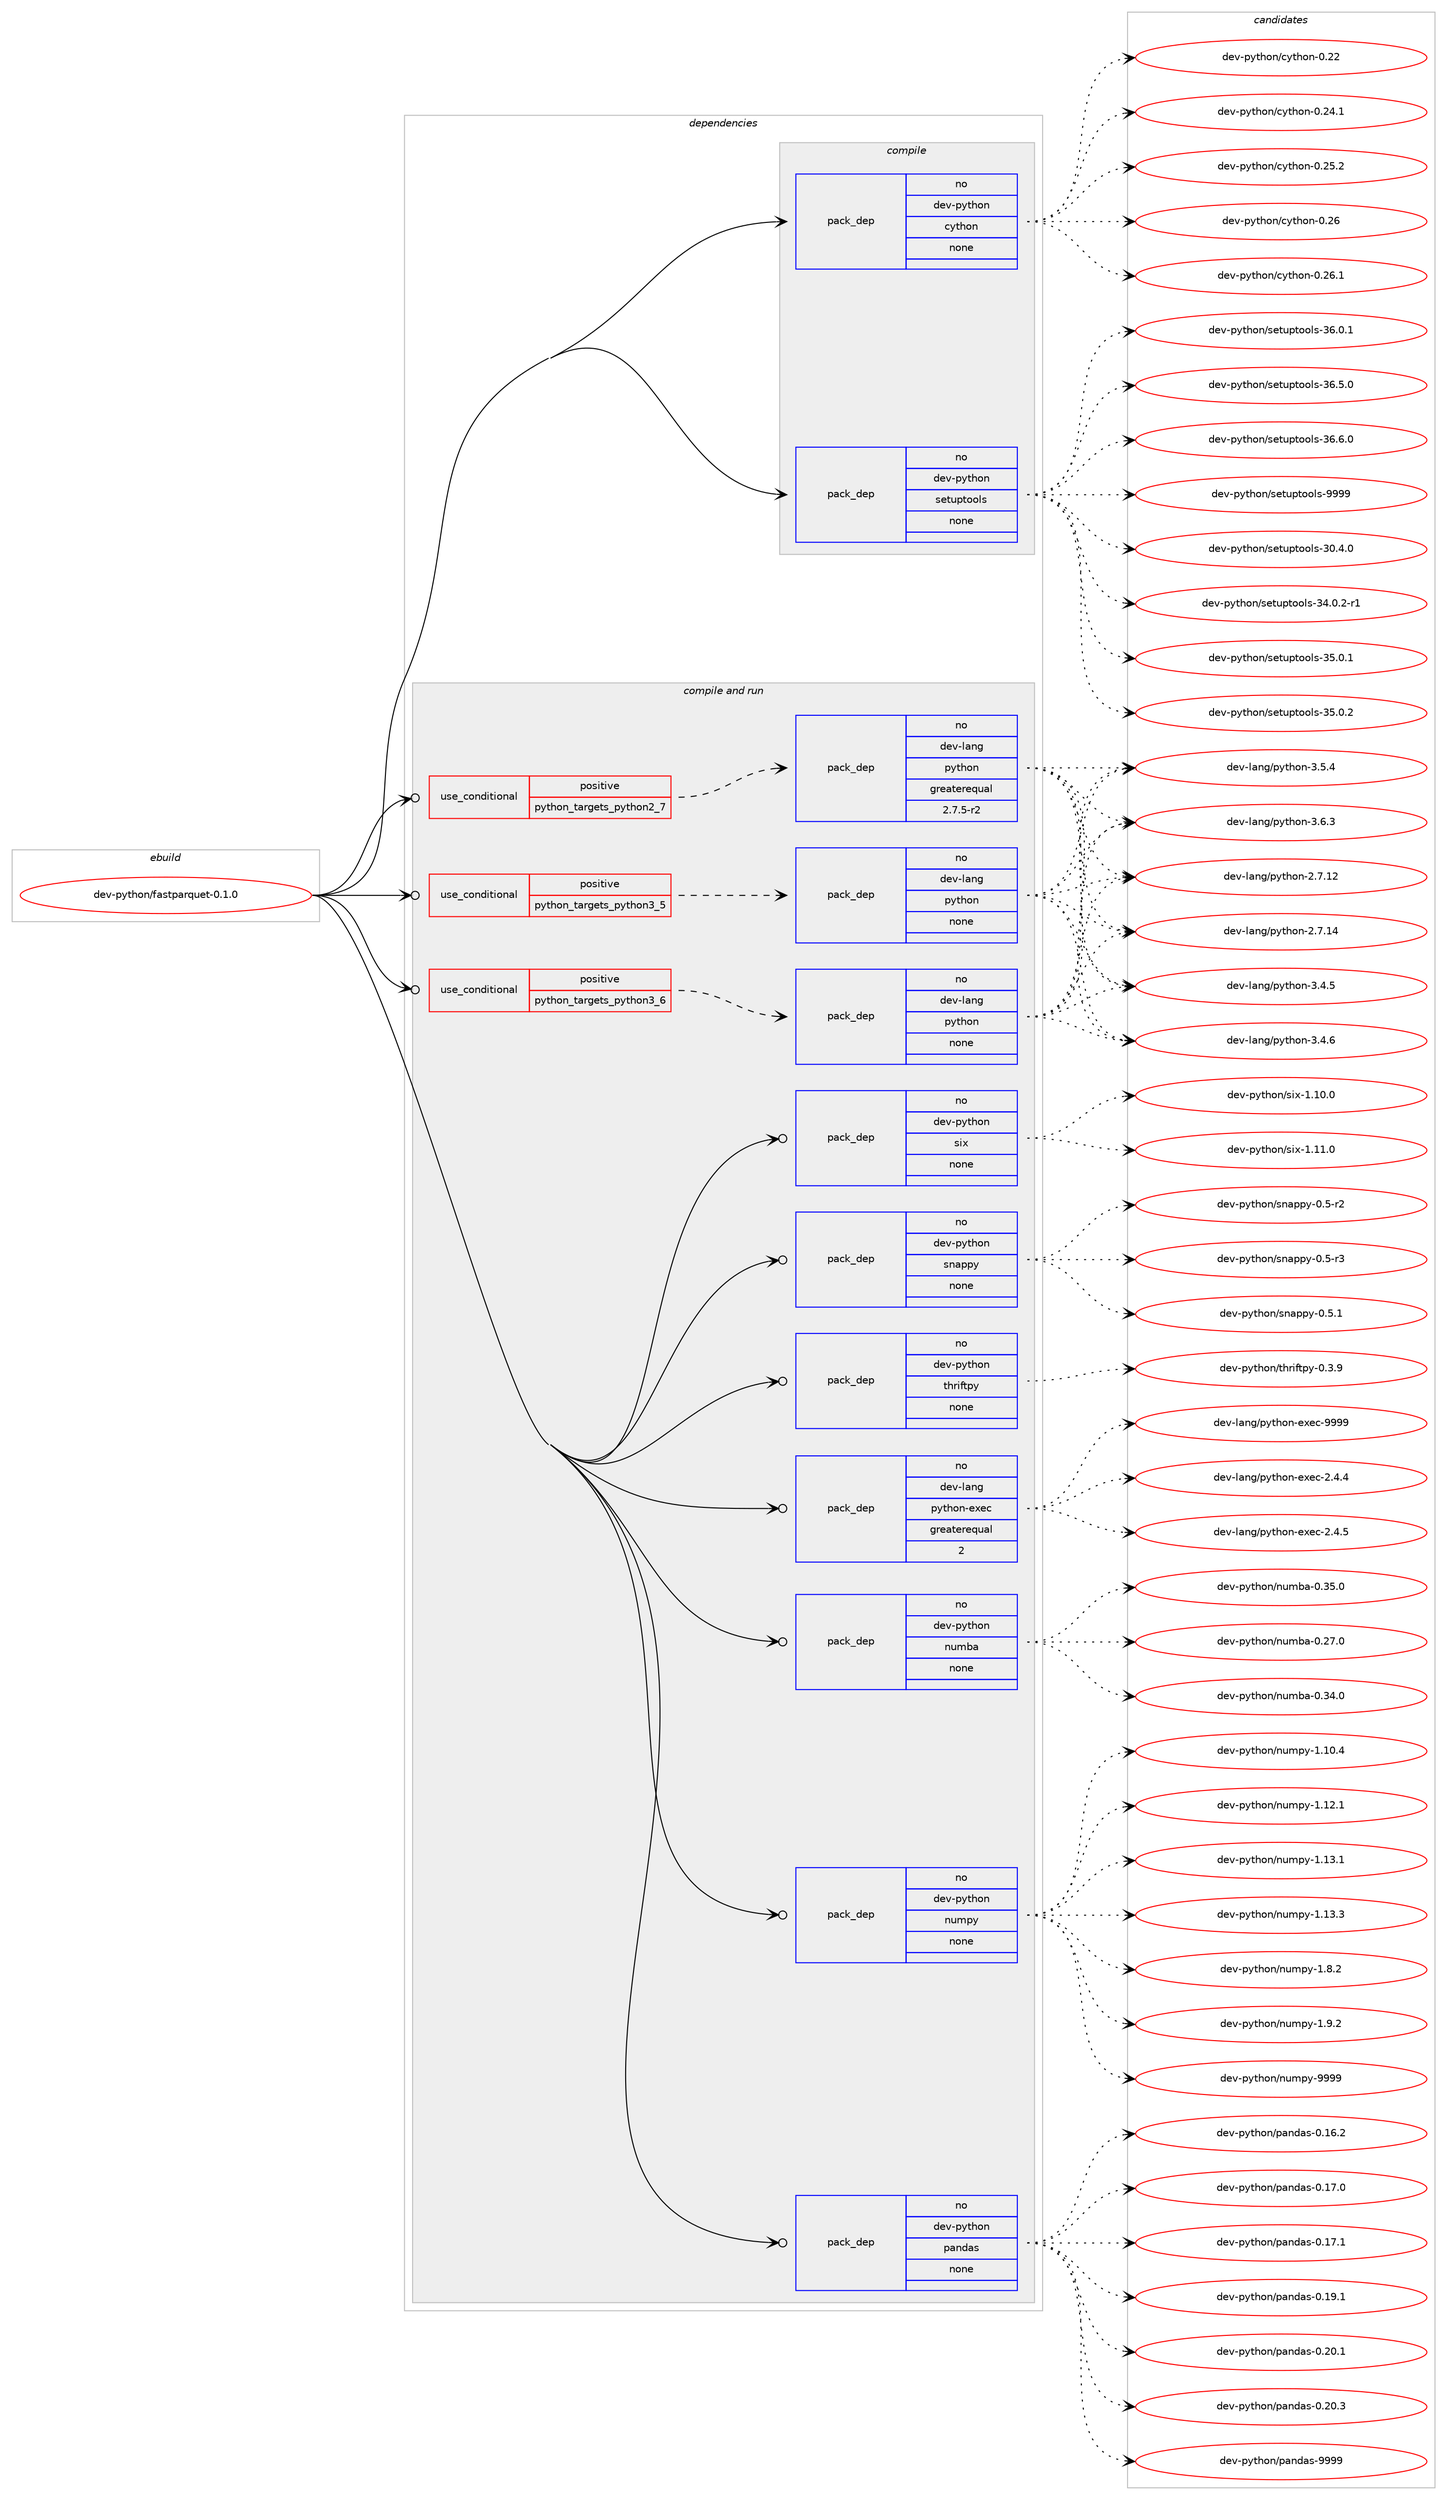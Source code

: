digraph prolog {

# *************
# Graph options
# *************

newrank=true;
concentrate=true;
compound=true;
graph [rankdir=LR,fontname=Helvetica,fontsize=10,ranksep=1.5];#, ranksep=2.5, nodesep=0.2];
edge  [arrowhead=vee];
node  [fontname=Helvetica,fontsize=10];

# **********
# The ebuild
# **********

subgraph cluster_leftcol {
color=gray;
rank=same;
label=<<i>ebuild</i>>;
id [label="dev-python/fastparquet-0.1.0", color=red, width=4, href="../dev-python/fastparquet-0.1.0.svg"];
}

# ****************
# The dependencies
# ****************

subgraph cluster_midcol {
color=gray;
label=<<i>dependencies</i>>;
subgraph cluster_compile {
fillcolor="#eeeeee";
style=filled;
label=<<i>compile</i>>;
subgraph pack120252 {
dependency156659 [label=<<TABLE BORDER="0" CELLBORDER="1" CELLSPACING="0" CELLPADDING="4" WIDTH="220"><TR><TD ROWSPAN="6" CELLPADDING="30">pack_dep</TD></TR><TR><TD WIDTH="110">no</TD></TR><TR><TD>dev-python</TD></TR><TR><TD>cython</TD></TR><TR><TD>none</TD></TR><TR><TD></TD></TR></TABLE>>, shape=none, color=blue];
}
id:e -> dependency156659:w [weight=20,style="solid",arrowhead="vee"];
subgraph pack120253 {
dependency156660 [label=<<TABLE BORDER="0" CELLBORDER="1" CELLSPACING="0" CELLPADDING="4" WIDTH="220"><TR><TD ROWSPAN="6" CELLPADDING="30">pack_dep</TD></TR><TR><TD WIDTH="110">no</TD></TR><TR><TD>dev-python</TD></TR><TR><TD>setuptools</TD></TR><TR><TD>none</TD></TR><TR><TD></TD></TR></TABLE>>, shape=none, color=blue];
}
id:e -> dependency156660:w [weight=20,style="solid",arrowhead="vee"];
}
subgraph cluster_compileandrun {
fillcolor="#eeeeee";
style=filled;
label=<<i>compile and run</i>>;
subgraph cond32570 {
dependency156661 [label=<<TABLE BORDER="0" CELLBORDER="1" CELLSPACING="0" CELLPADDING="4"><TR><TD ROWSPAN="3" CELLPADDING="10">use_conditional</TD></TR><TR><TD>positive</TD></TR><TR><TD>python_targets_python2_7</TD></TR></TABLE>>, shape=none, color=red];
subgraph pack120254 {
dependency156662 [label=<<TABLE BORDER="0" CELLBORDER="1" CELLSPACING="0" CELLPADDING="4" WIDTH="220"><TR><TD ROWSPAN="6" CELLPADDING="30">pack_dep</TD></TR><TR><TD WIDTH="110">no</TD></TR><TR><TD>dev-lang</TD></TR><TR><TD>python</TD></TR><TR><TD>greaterequal</TD></TR><TR><TD>2.7.5-r2</TD></TR></TABLE>>, shape=none, color=blue];
}
dependency156661:e -> dependency156662:w [weight=20,style="dashed",arrowhead="vee"];
}
id:e -> dependency156661:w [weight=20,style="solid",arrowhead="odotvee"];
subgraph cond32571 {
dependency156663 [label=<<TABLE BORDER="0" CELLBORDER="1" CELLSPACING="0" CELLPADDING="4"><TR><TD ROWSPAN="3" CELLPADDING="10">use_conditional</TD></TR><TR><TD>positive</TD></TR><TR><TD>python_targets_python3_5</TD></TR></TABLE>>, shape=none, color=red];
subgraph pack120255 {
dependency156664 [label=<<TABLE BORDER="0" CELLBORDER="1" CELLSPACING="0" CELLPADDING="4" WIDTH="220"><TR><TD ROWSPAN="6" CELLPADDING="30">pack_dep</TD></TR><TR><TD WIDTH="110">no</TD></TR><TR><TD>dev-lang</TD></TR><TR><TD>python</TD></TR><TR><TD>none</TD></TR><TR><TD></TD></TR></TABLE>>, shape=none, color=blue];
}
dependency156663:e -> dependency156664:w [weight=20,style="dashed",arrowhead="vee"];
}
id:e -> dependency156663:w [weight=20,style="solid",arrowhead="odotvee"];
subgraph cond32572 {
dependency156665 [label=<<TABLE BORDER="0" CELLBORDER="1" CELLSPACING="0" CELLPADDING="4"><TR><TD ROWSPAN="3" CELLPADDING="10">use_conditional</TD></TR><TR><TD>positive</TD></TR><TR><TD>python_targets_python3_6</TD></TR></TABLE>>, shape=none, color=red];
subgraph pack120256 {
dependency156666 [label=<<TABLE BORDER="0" CELLBORDER="1" CELLSPACING="0" CELLPADDING="4" WIDTH="220"><TR><TD ROWSPAN="6" CELLPADDING="30">pack_dep</TD></TR><TR><TD WIDTH="110">no</TD></TR><TR><TD>dev-lang</TD></TR><TR><TD>python</TD></TR><TR><TD>none</TD></TR><TR><TD></TD></TR></TABLE>>, shape=none, color=blue];
}
dependency156665:e -> dependency156666:w [weight=20,style="dashed",arrowhead="vee"];
}
id:e -> dependency156665:w [weight=20,style="solid",arrowhead="odotvee"];
subgraph pack120257 {
dependency156667 [label=<<TABLE BORDER="0" CELLBORDER="1" CELLSPACING="0" CELLPADDING="4" WIDTH="220"><TR><TD ROWSPAN="6" CELLPADDING="30">pack_dep</TD></TR><TR><TD WIDTH="110">no</TD></TR><TR><TD>dev-lang</TD></TR><TR><TD>python-exec</TD></TR><TR><TD>greaterequal</TD></TR><TR><TD>2</TD></TR></TABLE>>, shape=none, color=blue];
}
id:e -> dependency156667:w [weight=20,style="solid",arrowhead="odotvee"];
subgraph pack120258 {
dependency156668 [label=<<TABLE BORDER="0" CELLBORDER="1" CELLSPACING="0" CELLPADDING="4" WIDTH="220"><TR><TD ROWSPAN="6" CELLPADDING="30">pack_dep</TD></TR><TR><TD WIDTH="110">no</TD></TR><TR><TD>dev-python</TD></TR><TR><TD>numba</TD></TR><TR><TD>none</TD></TR><TR><TD></TD></TR></TABLE>>, shape=none, color=blue];
}
id:e -> dependency156668:w [weight=20,style="solid",arrowhead="odotvee"];
subgraph pack120259 {
dependency156669 [label=<<TABLE BORDER="0" CELLBORDER="1" CELLSPACING="0" CELLPADDING="4" WIDTH="220"><TR><TD ROWSPAN="6" CELLPADDING="30">pack_dep</TD></TR><TR><TD WIDTH="110">no</TD></TR><TR><TD>dev-python</TD></TR><TR><TD>numpy</TD></TR><TR><TD>none</TD></TR><TR><TD></TD></TR></TABLE>>, shape=none, color=blue];
}
id:e -> dependency156669:w [weight=20,style="solid",arrowhead="odotvee"];
subgraph pack120260 {
dependency156670 [label=<<TABLE BORDER="0" CELLBORDER="1" CELLSPACING="0" CELLPADDING="4" WIDTH="220"><TR><TD ROWSPAN="6" CELLPADDING="30">pack_dep</TD></TR><TR><TD WIDTH="110">no</TD></TR><TR><TD>dev-python</TD></TR><TR><TD>pandas</TD></TR><TR><TD>none</TD></TR><TR><TD></TD></TR></TABLE>>, shape=none, color=blue];
}
id:e -> dependency156670:w [weight=20,style="solid",arrowhead="odotvee"];
subgraph pack120261 {
dependency156671 [label=<<TABLE BORDER="0" CELLBORDER="1" CELLSPACING="0" CELLPADDING="4" WIDTH="220"><TR><TD ROWSPAN="6" CELLPADDING="30">pack_dep</TD></TR><TR><TD WIDTH="110">no</TD></TR><TR><TD>dev-python</TD></TR><TR><TD>six</TD></TR><TR><TD>none</TD></TR><TR><TD></TD></TR></TABLE>>, shape=none, color=blue];
}
id:e -> dependency156671:w [weight=20,style="solid",arrowhead="odotvee"];
subgraph pack120262 {
dependency156672 [label=<<TABLE BORDER="0" CELLBORDER="1" CELLSPACING="0" CELLPADDING="4" WIDTH="220"><TR><TD ROWSPAN="6" CELLPADDING="30">pack_dep</TD></TR><TR><TD WIDTH="110">no</TD></TR><TR><TD>dev-python</TD></TR><TR><TD>snappy</TD></TR><TR><TD>none</TD></TR><TR><TD></TD></TR></TABLE>>, shape=none, color=blue];
}
id:e -> dependency156672:w [weight=20,style="solid",arrowhead="odotvee"];
subgraph pack120263 {
dependency156673 [label=<<TABLE BORDER="0" CELLBORDER="1" CELLSPACING="0" CELLPADDING="4" WIDTH="220"><TR><TD ROWSPAN="6" CELLPADDING="30">pack_dep</TD></TR><TR><TD WIDTH="110">no</TD></TR><TR><TD>dev-python</TD></TR><TR><TD>thriftpy</TD></TR><TR><TD>none</TD></TR><TR><TD></TD></TR></TABLE>>, shape=none, color=blue];
}
id:e -> dependency156673:w [weight=20,style="solid",arrowhead="odotvee"];
}
subgraph cluster_run {
fillcolor="#eeeeee";
style=filled;
label=<<i>run</i>>;
}
}

# **************
# The candidates
# **************

subgraph cluster_choices {
rank=same;
color=gray;
label=<<i>candidates</i>>;

subgraph choice120252 {
color=black;
nodesep=1;
choice1001011184511212111610411111047991211161041111104548465050 [label="dev-python/cython-0.22", color=red, width=4,href="../dev-python/cython-0.22.svg"];
choice10010111845112121116104111110479912111610411111045484650524649 [label="dev-python/cython-0.24.1", color=red, width=4,href="../dev-python/cython-0.24.1.svg"];
choice10010111845112121116104111110479912111610411111045484650534650 [label="dev-python/cython-0.25.2", color=red, width=4,href="../dev-python/cython-0.25.2.svg"];
choice1001011184511212111610411111047991211161041111104548465054 [label="dev-python/cython-0.26", color=red, width=4,href="../dev-python/cython-0.26.svg"];
choice10010111845112121116104111110479912111610411111045484650544649 [label="dev-python/cython-0.26.1", color=red, width=4,href="../dev-python/cython-0.26.1.svg"];
dependency156659:e -> choice1001011184511212111610411111047991211161041111104548465050:w [style=dotted,weight="100"];
dependency156659:e -> choice10010111845112121116104111110479912111610411111045484650524649:w [style=dotted,weight="100"];
dependency156659:e -> choice10010111845112121116104111110479912111610411111045484650534650:w [style=dotted,weight="100"];
dependency156659:e -> choice1001011184511212111610411111047991211161041111104548465054:w [style=dotted,weight="100"];
dependency156659:e -> choice10010111845112121116104111110479912111610411111045484650544649:w [style=dotted,weight="100"];
}
subgraph choice120253 {
color=black;
nodesep=1;
choice100101118451121211161041111104711510111611711211611111110811545514846524648 [label="dev-python/setuptools-30.4.0", color=red, width=4,href="../dev-python/setuptools-30.4.0.svg"];
choice1001011184511212111610411111047115101116117112116111111108115455152464846504511449 [label="dev-python/setuptools-34.0.2-r1", color=red, width=4,href="../dev-python/setuptools-34.0.2-r1.svg"];
choice100101118451121211161041111104711510111611711211611111110811545515346484649 [label="dev-python/setuptools-35.0.1", color=red, width=4,href="../dev-python/setuptools-35.0.1.svg"];
choice100101118451121211161041111104711510111611711211611111110811545515346484650 [label="dev-python/setuptools-35.0.2", color=red, width=4,href="../dev-python/setuptools-35.0.2.svg"];
choice100101118451121211161041111104711510111611711211611111110811545515446484649 [label="dev-python/setuptools-36.0.1", color=red, width=4,href="../dev-python/setuptools-36.0.1.svg"];
choice100101118451121211161041111104711510111611711211611111110811545515446534648 [label="dev-python/setuptools-36.5.0", color=red, width=4,href="../dev-python/setuptools-36.5.0.svg"];
choice100101118451121211161041111104711510111611711211611111110811545515446544648 [label="dev-python/setuptools-36.6.0", color=red, width=4,href="../dev-python/setuptools-36.6.0.svg"];
choice10010111845112121116104111110471151011161171121161111111081154557575757 [label="dev-python/setuptools-9999", color=red, width=4,href="../dev-python/setuptools-9999.svg"];
dependency156660:e -> choice100101118451121211161041111104711510111611711211611111110811545514846524648:w [style=dotted,weight="100"];
dependency156660:e -> choice1001011184511212111610411111047115101116117112116111111108115455152464846504511449:w [style=dotted,weight="100"];
dependency156660:e -> choice100101118451121211161041111104711510111611711211611111110811545515346484649:w [style=dotted,weight="100"];
dependency156660:e -> choice100101118451121211161041111104711510111611711211611111110811545515346484650:w [style=dotted,weight="100"];
dependency156660:e -> choice100101118451121211161041111104711510111611711211611111110811545515446484649:w [style=dotted,weight="100"];
dependency156660:e -> choice100101118451121211161041111104711510111611711211611111110811545515446534648:w [style=dotted,weight="100"];
dependency156660:e -> choice100101118451121211161041111104711510111611711211611111110811545515446544648:w [style=dotted,weight="100"];
dependency156660:e -> choice10010111845112121116104111110471151011161171121161111111081154557575757:w [style=dotted,weight="100"];
}
subgraph choice120254 {
color=black;
nodesep=1;
choice10010111845108971101034711212111610411111045504655464950 [label="dev-lang/python-2.7.12", color=red, width=4,href="../dev-lang/python-2.7.12.svg"];
choice10010111845108971101034711212111610411111045504655464952 [label="dev-lang/python-2.7.14", color=red, width=4,href="../dev-lang/python-2.7.14.svg"];
choice100101118451089711010347112121116104111110455146524653 [label="dev-lang/python-3.4.5", color=red, width=4,href="../dev-lang/python-3.4.5.svg"];
choice100101118451089711010347112121116104111110455146524654 [label="dev-lang/python-3.4.6", color=red, width=4,href="../dev-lang/python-3.4.6.svg"];
choice100101118451089711010347112121116104111110455146534652 [label="dev-lang/python-3.5.4", color=red, width=4,href="../dev-lang/python-3.5.4.svg"];
choice100101118451089711010347112121116104111110455146544651 [label="dev-lang/python-3.6.3", color=red, width=4,href="../dev-lang/python-3.6.3.svg"];
dependency156662:e -> choice10010111845108971101034711212111610411111045504655464950:w [style=dotted,weight="100"];
dependency156662:e -> choice10010111845108971101034711212111610411111045504655464952:w [style=dotted,weight="100"];
dependency156662:e -> choice100101118451089711010347112121116104111110455146524653:w [style=dotted,weight="100"];
dependency156662:e -> choice100101118451089711010347112121116104111110455146524654:w [style=dotted,weight="100"];
dependency156662:e -> choice100101118451089711010347112121116104111110455146534652:w [style=dotted,weight="100"];
dependency156662:e -> choice100101118451089711010347112121116104111110455146544651:w [style=dotted,weight="100"];
}
subgraph choice120255 {
color=black;
nodesep=1;
choice10010111845108971101034711212111610411111045504655464950 [label="dev-lang/python-2.7.12", color=red, width=4,href="../dev-lang/python-2.7.12.svg"];
choice10010111845108971101034711212111610411111045504655464952 [label="dev-lang/python-2.7.14", color=red, width=4,href="../dev-lang/python-2.7.14.svg"];
choice100101118451089711010347112121116104111110455146524653 [label="dev-lang/python-3.4.5", color=red, width=4,href="../dev-lang/python-3.4.5.svg"];
choice100101118451089711010347112121116104111110455146524654 [label="dev-lang/python-3.4.6", color=red, width=4,href="../dev-lang/python-3.4.6.svg"];
choice100101118451089711010347112121116104111110455146534652 [label="dev-lang/python-3.5.4", color=red, width=4,href="../dev-lang/python-3.5.4.svg"];
choice100101118451089711010347112121116104111110455146544651 [label="dev-lang/python-3.6.3", color=red, width=4,href="../dev-lang/python-3.6.3.svg"];
dependency156664:e -> choice10010111845108971101034711212111610411111045504655464950:w [style=dotted,weight="100"];
dependency156664:e -> choice10010111845108971101034711212111610411111045504655464952:w [style=dotted,weight="100"];
dependency156664:e -> choice100101118451089711010347112121116104111110455146524653:w [style=dotted,weight="100"];
dependency156664:e -> choice100101118451089711010347112121116104111110455146524654:w [style=dotted,weight="100"];
dependency156664:e -> choice100101118451089711010347112121116104111110455146534652:w [style=dotted,weight="100"];
dependency156664:e -> choice100101118451089711010347112121116104111110455146544651:w [style=dotted,weight="100"];
}
subgraph choice120256 {
color=black;
nodesep=1;
choice10010111845108971101034711212111610411111045504655464950 [label="dev-lang/python-2.7.12", color=red, width=4,href="../dev-lang/python-2.7.12.svg"];
choice10010111845108971101034711212111610411111045504655464952 [label="dev-lang/python-2.7.14", color=red, width=4,href="../dev-lang/python-2.7.14.svg"];
choice100101118451089711010347112121116104111110455146524653 [label="dev-lang/python-3.4.5", color=red, width=4,href="../dev-lang/python-3.4.5.svg"];
choice100101118451089711010347112121116104111110455146524654 [label="dev-lang/python-3.4.6", color=red, width=4,href="../dev-lang/python-3.4.6.svg"];
choice100101118451089711010347112121116104111110455146534652 [label="dev-lang/python-3.5.4", color=red, width=4,href="../dev-lang/python-3.5.4.svg"];
choice100101118451089711010347112121116104111110455146544651 [label="dev-lang/python-3.6.3", color=red, width=4,href="../dev-lang/python-3.6.3.svg"];
dependency156666:e -> choice10010111845108971101034711212111610411111045504655464950:w [style=dotted,weight="100"];
dependency156666:e -> choice10010111845108971101034711212111610411111045504655464952:w [style=dotted,weight="100"];
dependency156666:e -> choice100101118451089711010347112121116104111110455146524653:w [style=dotted,weight="100"];
dependency156666:e -> choice100101118451089711010347112121116104111110455146524654:w [style=dotted,weight="100"];
dependency156666:e -> choice100101118451089711010347112121116104111110455146534652:w [style=dotted,weight="100"];
dependency156666:e -> choice100101118451089711010347112121116104111110455146544651:w [style=dotted,weight="100"];
}
subgraph choice120257 {
color=black;
nodesep=1;
choice1001011184510897110103471121211161041111104510112010199455046524652 [label="dev-lang/python-exec-2.4.4", color=red, width=4,href="../dev-lang/python-exec-2.4.4.svg"];
choice1001011184510897110103471121211161041111104510112010199455046524653 [label="dev-lang/python-exec-2.4.5", color=red, width=4,href="../dev-lang/python-exec-2.4.5.svg"];
choice10010111845108971101034711212111610411111045101120101994557575757 [label="dev-lang/python-exec-9999", color=red, width=4,href="../dev-lang/python-exec-9999.svg"];
dependency156667:e -> choice1001011184510897110103471121211161041111104510112010199455046524652:w [style=dotted,weight="100"];
dependency156667:e -> choice1001011184510897110103471121211161041111104510112010199455046524653:w [style=dotted,weight="100"];
dependency156667:e -> choice10010111845108971101034711212111610411111045101120101994557575757:w [style=dotted,weight="100"];
}
subgraph choice120258 {
color=black;
nodesep=1;
choice1001011184511212111610411111047110117109989745484650554648 [label="dev-python/numba-0.27.0", color=red, width=4,href="../dev-python/numba-0.27.0.svg"];
choice1001011184511212111610411111047110117109989745484651524648 [label="dev-python/numba-0.34.0", color=red, width=4,href="../dev-python/numba-0.34.0.svg"];
choice1001011184511212111610411111047110117109989745484651534648 [label="dev-python/numba-0.35.0", color=red, width=4,href="../dev-python/numba-0.35.0.svg"];
dependency156668:e -> choice1001011184511212111610411111047110117109989745484650554648:w [style=dotted,weight="100"];
dependency156668:e -> choice1001011184511212111610411111047110117109989745484651524648:w [style=dotted,weight="100"];
dependency156668:e -> choice1001011184511212111610411111047110117109989745484651534648:w [style=dotted,weight="100"];
}
subgraph choice120259 {
color=black;
nodesep=1;
choice100101118451121211161041111104711011710911212145494649484652 [label="dev-python/numpy-1.10.4", color=red, width=4,href="../dev-python/numpy-1.10.4.svg"];
choice100101118451121211161041111104711011710911212145494649504649 [label="dev-python/numpy-1.12.1", color=red, width=4,href="../dev-python/numpy-1.12.1.svg"];
choice100101118451121211161041111104711011710911212145494649514649 [label="dev-python/numpy-1.13.1", color=red, width=4,href="../dev-python/numpy-1.13.1.svg"];
choice100101118451121211161041111104711011710911212145494649514651 [label="dev-python/numpy-1.13.3", color=red, width=4,href="../dev-python/numpy-1.13.3.svg"];
choice1001011184511212111610411111047110117109112121454946564650 [label="dev-python/numpy-1.8.2", color=red, width=4,href="../dev-python/numpy-1.8.2.svg"];
choice1001011184511212111610411111047110117109112121454946574650 [label="dev-python/numpy-1.9.2", color=red, width=4,href="../dev-python/numpy-1.9.2.svg"];
choice10010111845112121116104111110471101171091121214557575757 [label="dev-python/numpy-9999", color=red, width=4,href="../dev-python/numpy-9999.svg"];
dependency156669:e -> choice100101118451121211161041111104711011710911212145494649484652:w [style=dotted,weight="100"];
dependency156669:e -> choice100101118451121211161041111104711011710911212145494649504649:w [style=dotted,weight="100"];
dependency156669:e -> choice100101118451121211161041111104711011710911212145494649514649:w [style=dotted,weight="100"];
dependency156669:e -> choice100101118451121211161041111104711011710911212145494649514651:w [style=dotted,weight="100"];
dependency156669:e -> choice1001011184511212111610411111047110117109112121454946564650:w [style=dotted,weight="100"];
dependency156669:e -> choice1001011184511212111610411111047110117109112121454946574650:w [style=dotted,weight="100"];
dependency156669:e -> choice10010111845112121116104111110471101171091121214557575757:w [style=dotted,weight="100"];
}
subgraph choice120260 {
color=black;
nodesep=1;
choice1001011184511212111610411111047112971101009711545484649544650 [label="dev-python/pandas-0.16.2", color=red, width=4,href="../dev-python/pandas-0.16.2.svg"];
choice1001011184511212111610411111047112971101009711545484649554648 [label="dev-python/pandas-0.17.0", color=red, width=4,href="../dev-python/pandas-0.17.0.svg"];
choice1001011184511212111610411111047112971101009711545484649554649 [label="dev-python/pandas-0.17.1", color=red, width=4,href="../dev-python/pandas-0.17.1.svg"];
choice1001011184511212111610411111047112971101009711545484649574649 [label="dev-python/pandas-0.19.1", color=red, width=4,href="../dev-python/pandas-0.19.1.svg"];
choice1001011184511212111610411111047112971101009711545484650484649 [label="dev-python/pandas-0.20.1", color=red, width=4,href="../dev-python/pandas-0.20.1.svg"];
choice1001011184511212111610411111047112971101009711545484650484651 [label="dev-python/pandas-0.20.3", color=red, width=4,href="../dev-python/pandas-0.20.3.svg"];
choice100101118451121211161041111104711297110100971154557575757 [label="dev-python/pandas-9999", color=red, width=4,href="../dev-python/pandas-9999.svg"];
dependency156670:e -> choice1001011184511212111610411111047112971101009711545484649544650:w [style=dotted,weight="100"];
dependency156670:e -> choice1001011184511212111610411111047112971101009711545484649554648:w [style=dotted,weight="100"];
dependency156670:e -> choice1001011184511212111610411111047112971101009711545484649554649:w [style=dotted,weight="100"];
dependency156670:e -> choice1001011184511212111610411111047112971101009711545484649574649:w [style=dotted,weight="100"];
dependency156670:e -> choice1001011184511212111610411111047112971101009711545484650484649:w [style=dotted,weight="100"];
dependency156670:e -> choice1001011184511212111610411111047112971101009711545484650484651:w [style=dotted,weight="100"];
dependency156670:e -> choice100101118451121211161041111104711297110100971154557575757:w [style=dotted,weight="100"];
}
subgraph choice120261 {
color=black;
nodesep=1;
choice100101118451121211161041111104711510512045494649484648 [label="dev-python/six-1.10.0", color=red, width=4,href="../dev-python/six-1.10.0.svg"];
choice100101118451121211161041111104711510512045494649494648 [label="dev-python/six-1.11.0", color=red, width=4,href="../dev-python/six-1.11.0.svg"];
dependency156671:e -> choice100101118451121211161041111104711510512045494649484648:w [style=dotted,weight="100"];
dependency156671:e -> choice100101118451121211161041111104711510512045494649494648:w [style=dotted,weight="100"];
}
subgraph choice120262 {
color=black;
nodesep=1;
choice100101118451121211161041111104711511097112112121454846534511450 [label="dev-python/snappy-0.5-r2", color=red, width=4,href="../dev-python/snappy-0.5-r2.svg"];
choice100101118451121211161041111104711511097112112121454846534511451 [label="dev-python/snappy-0.5-r3", color=red, width=4,href="../dev-python/snappy-0.5-r3.svg"];
choice100101118451121211161041111104711511097112112121454846534649 [label="dev-python/snappy-0.5.1", color=red, width=4,href="../dev-python/snappy-0.5.1.svg"];
dependency156672:e -> choice100101118451121211161041111104711511097112112121454846534511450:w [style=dotted,weight="100"];
dependency156672:e -> choice100101118451121211161041111104711511097112112121454846534511451:w [style=dotted,weight="100"];
dependency156672:e -> choice100101118451121211161041111104711511097112112121454846534649:w [style=dotted,weight="100"];
}
subgraph choice120263 {
color=black;
nodesep=1;
choice1001011184511212111610411111047116104114105102116112121454846514657 [label="dev-python/thriftpy-0.3.9", color=red, width=4,href="../dev-python/thriftpy-0.3.9.svg"];
dependency156673:e -> choice1001011184511212111610411111047116104114105102116112121454846514657:w [style=dotted,weight="100"];
}
}

}
